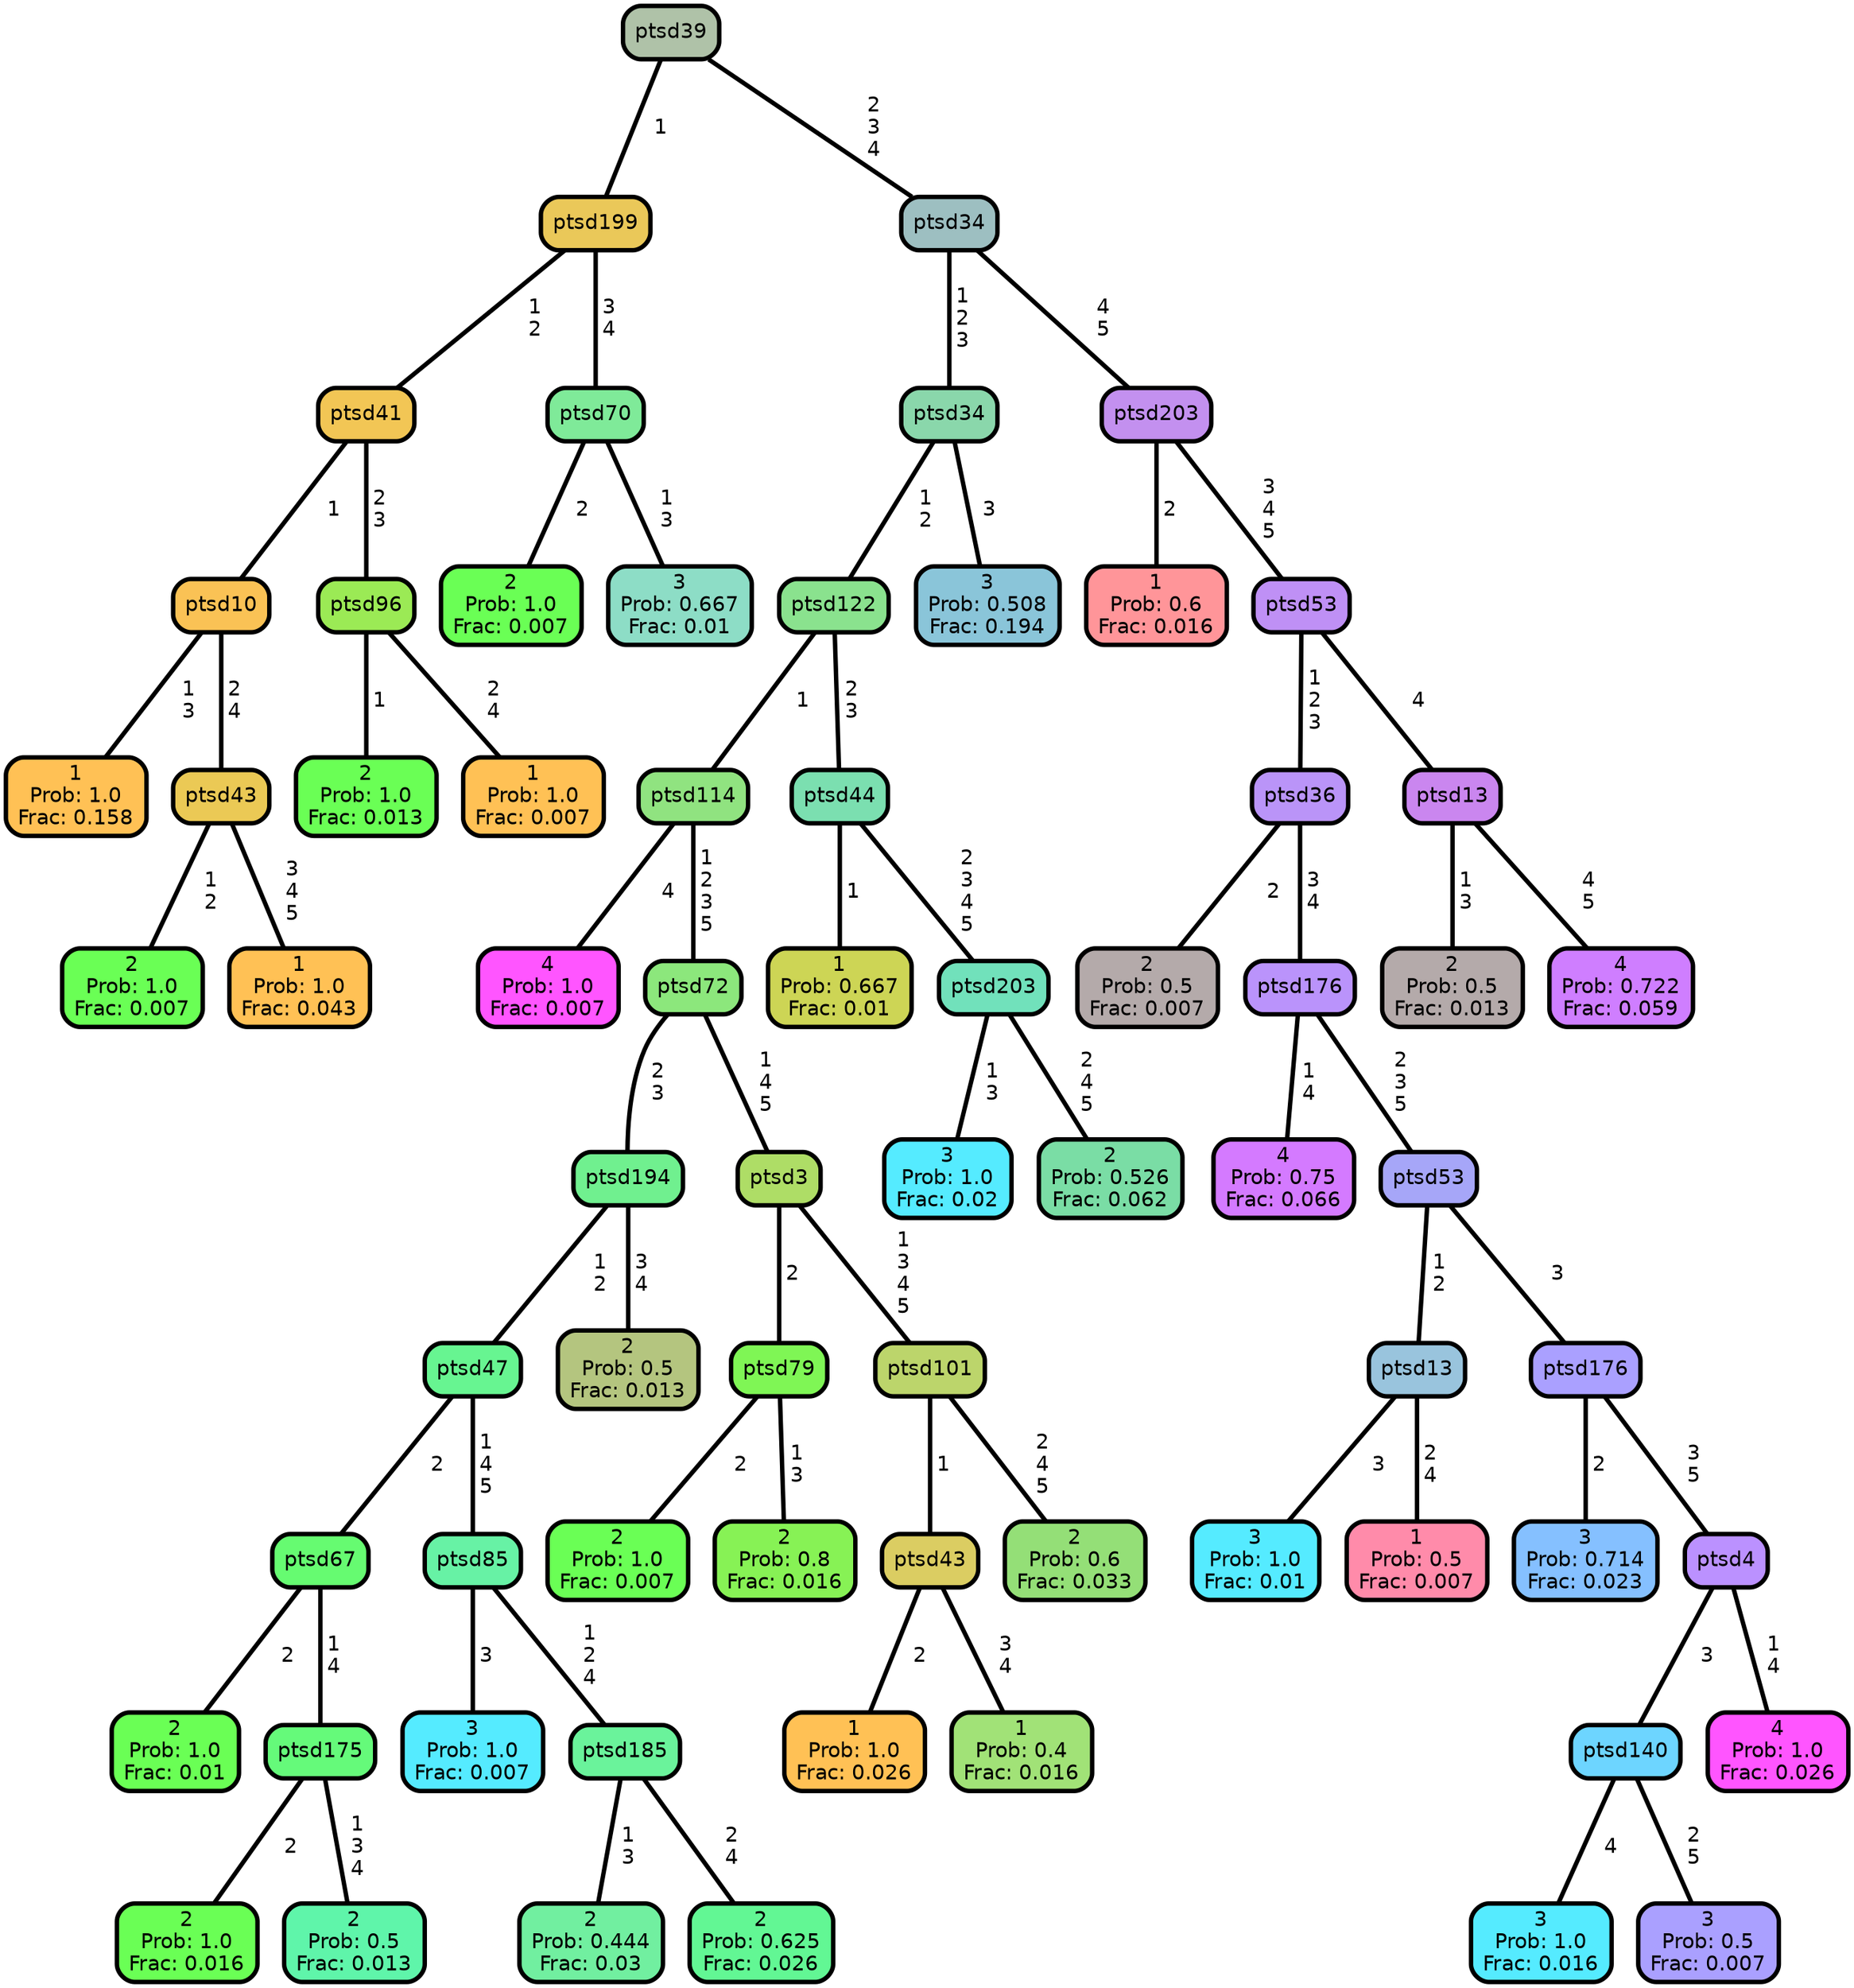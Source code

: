 graph Tree {
node [shape=box, style="filled, rounded",color="black",penwidth="3",fontcolor="black",                 fontname=helvetica] ;
graph [ranksep="0 equally", splines=straight,                 bgcolor=transparent, dpi=200] ;
edge [fontname=helvetica, color=black] ;
0 [label="1
Prob: 1.0
Frac: 0.158", fillcolor="#ffc155"] ;
1 [label="ptsd10", fillcolor="#fac255"] ;
2 [label="2
Prob: 1.0
Frac: 0.007", fillcolor="#6aff55"] ;
3 [label="ptsd43", fillcolor="#ebc955"] ;
4 [label="1
Prob: 1.0
Frac: 0.043", fillcolor="#ffc155"] ;
5 [label="ptsd41", fillcolor="#f2c655"] ;
6 [label="2
Prob: 1.0
Frac: 0.013", fillcolor="#6aff55"] ;
7 [label="ptsd96", fillcolor="#9bea55"] ;
8 [label="1
Prob: 1.0
Frac: 0.007", fillcolor="#ffc155"] ;
9 [label="ptsd199", fillcolor="#eac859"] ;
10 [label="2
Prob: 1.0
Frac: 0.007", fillcolor="#6aff55"] ;
11 [label="ptsd70", fillcolor="#7fea99"] ;
12 [label="3
Prob: 0.667
Frac: 0.01", fillcolor="#8dddc6"] ;
13 [label="ptsd39", fillcolor="#afc2a8"] ;
14 [label="4
Prob: 1.0
Frac: 0.007", fillcolor="#ff55ff"] ;
15 [label="ptsd114", fillcolor="#90e380"] ;
16 [label="2
Prob: 1.0
Frac: 0.01", fillcolor="#6aff55"] ;
17 [label="ptsd67", fillcolor="#66fb71"] ;
18 [label="2
Prob: 1.0
Frac: 0.016", fillcolor="#6aff55"] ;
19 [label="ptsd175", fillcolor="#65fa7a"] ;
20 [label="2
Prob: 0.5
Frac: 0.013", fillcolor="#5ff5aa"] ;
21 [label="ptsd47", fillcolor="#67f591"] ;
22 [label="3
Prob: 1.0
Frac: 0.007", fillcolor="#55ebff"] ;
23 [label="ptsd85", fillcolor="#67f2a5"] ;
24 [label="2
Prob: 0.444
Frac: 0.03", fillcolor="#71efa0"] ;
25 [label="ptsd185", fillcolor="#6af39b"] ;
26 [label="2
Prob: 0.625
Frac: 0.026", fillcolor="#62f794"] ;
27 [label="ptsd194", fillcolor="#70f08f"] ;
28 [label="2
Prob: 0.5
Frac: 0.013", fillcolor="#b4c57f"] ;
29 [label="ptsd72", fillcolor="#8ce77c"] ;
30 [label="2
Prob: 1.0
Frac: 0.007", fillcolor="#6aff55"] ;
31 [label="ptsd79", fillcolor="#7ff655"] ;
32 [label="2
Prob: 0.8
Frac: 0.016", fillcolor="#87f255"] ;
33 [label="ptsd3", fillcolor="#aedd66"] ;
34 [label="1
Prob: 1.0
Frac: 0.026", fillcolor="#ffc155"] ;
35 [label="ptsd43", fillcolor="#dbcd62"] ;
36 [label="1
Prob: 0.4
Frac: 0.016", fillcolor="#a1e277"] ;
37 [label="ptsd101", fillcolor="#bcd56b"] ;
38 [label="2
Prob: 0.6
Frac: 0.033", fillcolor="#94df77"] ;
39 [label="ptsd122", fillcolor="#8ae28e"] ;
40 [label="1
Prob: 0.667
Frac: 0.01", fillcolor="#cdd555"] ;
41 [label="ptsd44", fillcolor="#7bdfb0"] ;
42 [label="3
Prob: 1.0
Frac: 0.02", fillcolor="#55ebff"] ;
43 [label="ptsd203", fillcolor="#71e1bb"] ;
44 [label="2
Prob: 0.526
Frac: 0.062", fillcolor="#7adda5"] ;
45 [label="ptsd34", fillcolor="#8ad7ab"] ;
46 [label="3
Prob: 0.508
Frac: 0.194", fillcolor="#8ac5d9"] ;
47 [label="ptsd34", fillcolor="#9dbfc1"] ;
48 [label="1
Prob: 0.6
Frac: 0.016", fillcolor="#ff9599"] ;
49 [label="ptsd203", fillcolor="#c390ef"] ;
50 [label="2
Prob: 0.5
Frac: 0.007", fillcolor="#b4aaaa"] ;
51 [label="ptsd36", fillcolor="#ba94f8"] ;
52 [label="4
Prob: 0.75
Frac: 0.066", fillcolor="#d47aff"] ;
53 [label="ptsd176", fillcolor="#ba93fb"] ;
54 [label="3
Prob: 1.0
Frac: 0.01", fillcolor="#55ebff"] ;
55 [label="ptsd13", fillcolor="#99c4dd"] ;
56 [label="1
Prob: 0.5
Frac: 0.007", fillcolor="#ff8baa"] ;
57 [label="ptsd53", fillcolor="#a6a6f8"] ;
58 [label="3
Prob: 0.714
Frac: 0.023", fillcolor="#85c0ff"] ;
59 [label="ptsd176", fillcolor="#aaa0ff"] ;
60 [label="3
Prob: 1.0
Frac: 0.016", fillcolor="#55ebff"] ;
61 [label="ptsd140", fillcolor="#6dd5ff"] ;
62 [label="3
Prob: 0.5
Frac: 0.007", fillcolor="#aaa0ff"] ;
63 [label="ptsd4", fillcolor="#bb91ff"] ;
64 [label="4
Prob: 1.0
Frac: 0.026", fillcolor="#ff55ff"] ;
65 [label="ptsd53", fillcolor="#bf90f5"] ;
66 [label="2
Prob: 0.5
Frac: 0.013", fillcolor="#b4aaaa"] ;
67 [label="ptsd13", fillcolor="#ca86ef"] ;
68 [label="4
Prob: 0.722
Frac: 0.059", fillcolor="#cf7eff"] ;
1 -- 0 [label=" 1\n 3",penwidth=3] ;
1 -- 3 [label=" 2\n 4",penwidth=3] ;
3 -- 2 [label=" 1\n 2",penwidth=3] ;
3 -- 4 [label=" 3\n 4\n 5",penwidth=3] ;
5 -- 1 [label=" 1",penwidth=3] ;
5 -- 7 [label=" 2\n 3",penwidth=3] ;
7 -- 6 [label=" 1",penwidth=3] ;
7 -- 8 [label=" 2\n 4",penwidth=3] ;
9 -- 5 [label=" 1\n 2",penwidth=3] ;
9 -- 11 [label=" 3\n 4",penwidth=3] ;
11 -- 10 [label=" 2",penwidth=3] ;
11 -- 12 [label=" 1\n 3",penwidth=3] ;
13 -- 9 [label=" 1",penwidth=3] ;
13 -- 47 [label=" 2\n 3\n 4",penwidth=3] ;
15 -- 14 [label=" 4",penwidth=3] ;
15 -- 29 [label=" 1\n 2\n 3\n 5",penwidth=3] ;
17 -- 16 [label=" 2",penwidth=3] ;
17 -- 19 [label=" 1\n 4",penwidth=3] ;
19 -- 18 [label=" 2",penwidth=3] ;
19 -- 20 [label=" 1\n 3\n 4",penwidth=3] ;
21 -- 17 [label=" 2",penwidth=3] ;
21 -- 23 [label=" 1\n 4\n 5",penwidth=3] ;
23 -- 22 [label=" 3",penwidth=3] ;
23 -- 25 [label=" 1\n 2\n 4",penwidth=3] ;
25 -- 24 [label=" 1\n 3",penwidth=3] ;
25 -- 26 [label=" 2\n 4",penwidth=3] ;
27 -- 21 [label=" 1\n 2",penwidth=3] ;
27 -- 28 [label=" 3\n 4",penwidth=3] ;
29 -- 27 [label=" 2\n 3",penwidth=3] ;
29 -- 33 [label=" 1\n 4\n 5",penwidth=3] ;
31 -- 30 [label=" 2",penwidth=3] ;
31 -- 32 [label=" 1\n 3",penwidth=3] ;
33 -- 31 [label=" 2",penwidth=3] ;
33 -- 37 [label=" 1\n 3\n 4\n 5",penwidth=3] ;
35 -- 34 [label=" 2",penwidth=3] ;
35 -- 36 [label=" 3\n 4",penwidth=3] ;
37 -- 35 [label=" 1",penwidth=3] ;
37 -- 38 [label=" 2\n 4\n 5",penwidth=3] ;
39 -- 15 [label=" 1",penwidth=3] ;
39 -- 41 [label=" 2\n 3",penwidth=3] ;
41 -- 40 [label=" 1",penwidth=3] ;
41 -- 43 [label=" 2\n 3\n 4\n 5",penwidth=3] ;
43 -- 42 [label=" 1\n 3",penwidth=3] ;
43 -- 44 [label=" 2\n 4\n 5",penwidth=3] ;
45 -- 39 [label=" 1\n 2",penwidth=3] ;
45 -- 46 [label=" 3",penwidth=3] ;
47 -- 45 [label=" 1\n 2\n 3",penwidth=3] ;
47 -- 49 [label=" 4\n 5",penwidth=3] ;
49 -- 48 [label=" 2",penwidth=3] ;
49 -- 65 [label=" 3\n 4\n 5",penwidth=3] ;
51 -- 50 [label=" 2",penwidth=3] ;
51 -- 53 [label=" 3\n 4",penwidth=3] ;
53 -- 52 [label=" 1\n 4",penwidth=3] ;
53 -- 57 [label=" 2\n 3\n 5",penwidth=3] ;
55 -- 54 [label=" 3",penwidth=3] ;
55 -- 56 [label=" 2\n 4",penwidth=3] ;
57 -- 55 [label=" 1\n 2",penwidth=3] ;
57 -- 59 [label=" 3",penwidth=3] ;
59 -- 58 [label=" 2",penwidth=3] ;
59 -- 63 [label=" 3\n 5",penwidth=3] ;
61 -- 60 [label=" 4",penwidth=3] ;
61 -- 62 [label=" 2\n 5",penwidth=3] ;
63 -- 61 [label=" 3",penwidth=3] ;
63 -- 64 [label=" 1\n 4",penwidth=3] ;
65 -- 51 [label=" 1\n 2\n 3",penwidth=3] ;
65 -- 67 [label=" 4",penwidth=3] ;
67 -- 66 [label=" 1\n 3",penwidth=3] ;
67 -- 68 [label=" 4\n 5",penwidth=3] ;
{rank = same;}}